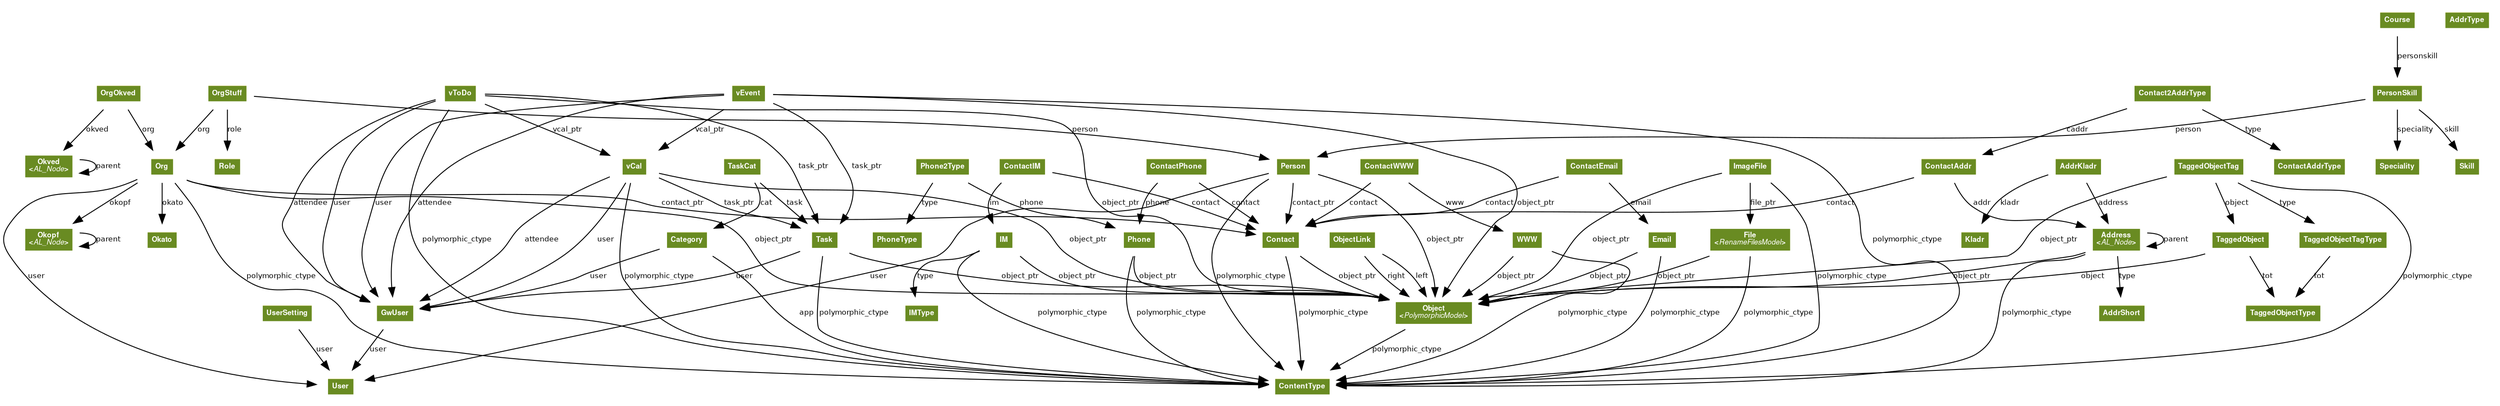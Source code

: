 
digraph name {
  fontname = "Helvetica"
  fontsize = 8
  size="100,100"

  node [
    fontname = "Helvetica"
    fontsize = 8
    shape = "plaintext"
  ]
  edge [
    fontname = "Helvetica"
    fontsize = 8
  ]





  
    apps_gw_models_GwUser [label=<
    <TABLE BGCOLOR="palegoldenrod" BORDER="0" CELLBORDER="0" CELLSPACING="0">
     <TR><TD COLSPAN="2" CELLPADDING="4" ALIGN="CENTER" BGCOLOR="olivedrab4"
     ><FONT FACE="Helvetica Bold" COLOR="white"
     >GwUser</FONT></TD></TR>

    
    </TABLE>
    >]
  
    apps_gw_models_UserSetting [label=<
    <TABLE BGCOLOR="palegoldenrod" BORDER="0" CELLBORDER="0" CELLSPACING="0">
     <TR><TD COLSPAN="2" CELLPADDING="4" ALIGN="CENTER" BGCOLOR="olivedrab4"
     ><FONT FACE="Helvetica Bold" COLOR="white"
     >UserSetting</FONT></TD></TR>

    
    </TABLE>
    >]
  
    apps_gw_models_Object [label=<
    <TABLE BGCOLOR="palegoldenrod" BORDER="0" CELLBORDER="0" CELLSPACING="0">
     <TR><TD COLSPAN="2" CELLPADDING="4" ALIGN="CENTER" BGCOLOR="olivedrab4"
     ><FONT FACE="Helvetica Bold" COLOR="white"
     >Object<BR/>&lt;<FONT FACE="Helvetica Italic">PolymorphicModel</FONT>&gt;</FONT></TD></TR>

    
    </TABLE>
    >]
  
    apps_gw_models_ObjectLink [label=<
    <TABLE BGCOLOR="palegoldenrod" BORDER="0" CELLBORDER="0" CELLSPACING="0">
     <TR><TD COLSPAN="2" CELLPADDING="4" ALIGN="CENTER" BGCOLOR="olivedrab4"
     ><FONT FACE="Helvetica Bold" COLOR="white"
     >ObjectLink</FONT></TD></TR>

    
    </TABLE>
    >]
  
    apps_gw_models_AddrShort [label=<
    <TABLE BGCOLOR="palegoldenrod" BORDER="0" CELLBORDER="0" CELLSPACING="0">
     <TR><TD COLSPAN="2" CELLPADDING="4" ALIGN="CENTER" BGCOLOR="olivedrab4"
     ><FONT FACE="Helvetica Bold" COLOR="white"
     >AddrShort</FONT></TD></TR>

    
    </TABLE>
    >]
  
    apps_gw_models_AddrType [label=<
    <TABLE BGCOLOR="palegoldenrod" BORDER="0" CELLBORDER="0" CELLSPACING="0">
     <TR><TD COLSPAN="2" CELLPADDING="4" ALIGN="CENTER" BGCOLOR="olivedrab4"
     ><FONT FACE="Helvetica Bold" COLOR="white"
     >AddrType</FONT></TD></TR>

    
    </TABLE>
    >]
  
    apps_gw_models_Address [label=<
    <TABLE BGCOLOR="palegoldenrod" BORDER="0" CELLBORDER="0" CELLSPACING="0">
     <TR><TD COLSPAN="2" CELLPADDING="4" ALIGN="CENTER" BGCOLOR="olivedrab4"
     ><FONT FACE="Helvetica Bold" COLOR="white"
     >Address<BR/>&lt;<FONT FACE="Helvetica Italic">AL_Node</FONT>&gt;</FONT></TD></TR>

    
    </TABLE>
    >]
  
    apps_gw_models_AddrKladr [label=<
    <TABLE BGCOLOR="palegoldenrod" BORDER="0" CELLBORDER="0" CELLSPACING="0">
     <TR><TD COLSPAN="2" CELLPADDING="4" ALIGN="CENTER" BGCOLOR="olivedrab4"
     ><FONT FACE="Helvetica Bold" COLOR="white"
     >AddrKladr</FONT></TD></TR>

    
    </TABLE>
    >]
  
    apps_gw_models_PhoneType [label=<
    <TABLE BGCOLOR="palegoldenrod" BORDER="0" CELLBORDER="0" CELLSPACING="0">
     <TR><TD COLSPAN="2" CELLPADDING="4" ALIGN="CENTER" BGCOLOR="olivedrab4"
     ><FONT FACE="Helvetica Bold" COLOR="white"
     >PhoneType</FONT></TD></TR>

    
    </TABLE>
    >]
  
    apps_gw_models_Phone [label=<
    <TABLE BGCOLOR="palegoldenrod" BORDER="0" CELLBORDER="0" CELLSPACING="0">
     <TR><TD COLSPAN="2" CELLPADDING="4" ALIGN="CENTER" BGCOLOR="olivedrab4"
     ><FONT FACE="Helvetica Bold" COLOR="white"
     >Phone</FONT></TD></TR>

    
    </TABLE>
    >]
  
    apps_gw_models_Phone2Type [label=<
    <TABLE BGCOLOR="palegoldenrod" BORDER="0" CELLBORDER="0" CELLSPACING="0">
     <TR><TD COLSPAN="2" CELLPADDING="4" ALIGN="CENTER" BGCOLOR="olivedrab4"
     ><FONT FACE="Helvetica Bold" COLOR="white"
     >Phone2Type</FONT></TD></TR>

    
    </TABLE>
    >]
  
    apps_gw_models_WWW [label=<
    <TABLE BGCOLOR="palegoldenrod" BORDER="0" CELLBORDER="0" CELLSPACING="0">
     <TR><TD COLSPAN="2" CELLPADDING="4" ALIGN="CENTER" BGCOLOR="olivedrab4"
     ><FONT FACE="Helvetica Bold" COLOR="white"
     >WWW</FONT></TD></TR>

    
    </TABLE>
    >]
  
    apps_gw_models_Email [label=<
    <TABLE BGCOLOR="palegoldenrod" BORDER="0" CELLBORDER="0" CELLSPACING="0">
     <TR><TD COLSPAN="2" CELLPADDING="4" ALIGN="CENTER" BGCOLOR="olivedrab4"
     ><FONT FACE="Helvetica Bold" COLOR="white"
     >Email</FONT></TD></TR>

    
    </TABLE>
    >]
  
    apps_gw_models_IMType [label=<
    <TABLE BGCOLOR="palegoldenrod" BORDER="0" CELLBORDER="0" CELLSPACING="0">
     <TR><TD COLSPAN="2" CELLPADDING="4" ALIGN="CENTER" BGCOLOR="olivedrab4"
     ><FONT FACE="Helvetica Bold" COLOR="white"
     >IMType</FONT></TD></TR>

    
    </TABLE>
    >]
  
    apps_gw_models_IM [label=<
    <TABLE BGCOLOR="palegoldenrod" BORDER="0" CELLBORDER="0" CELLSPACING="0">
     <TR><TD COLSPAN="2" CELLPADDING="4" ALIGN="CENTER" BGCOLOR="olivedrab4"
     ><FONT FACE="Helvetica Bold" COLOR="white"
     >IM</FONT></TD></TR>

    
    </TABLE>
    >]
  
    apps_gw_models_Contact [label=<
    <TABLE BGCOLOR="palegoldenrod" BORDER="0" CELLBORDER="0" CELLSPACING="0">
     <TR><TD COLSPAN="2" CELLPADDING="4" ALIGN="CENTER" BGCOLOR="olivedrab4"
     ><FONT FACE="Helvetica Bold" COLOR="white"
     >Contact</FONT></TD></TR>

    
    </TABLE>
    >]
  
    apps_gw_models_ContactAddrType [label=<
    <TABLE BGCOLOR="palegoldenrod" BORDER="0" CELLBORDER="0" CELLSPACING="0">
     <TR><TD COLSPAN="2" CELLPADDING="4" ALIGN="CENTER" BGCOLOR="olivedrab4"
     ><FONT FACE="Helvetica Bold" COLOR="white"
     >ContactAddrType</FONT></TD></TR>

    
    </TABLE>
    >]
  
    apps_gw_models_ContactAddr [label=<
    <TABLE BGCOLOR="palegoldenrod" BORDER="0" CELLBORDER="0" CELLSPACING="0">
     <TR><TD COLSPAN="2" CELLPADDING="4" ALIGN="CENTER" BGCOLOR="olivedrab4"
     ><FONT FACE="Helvetica Bold" COLOR="white"
     >ContactAddr</FONT></TD></TR>

    
    </TABLE>
    >]
  
    apps_gw_models_Contact2AddrType [label=<
    <TABLE BGCOLOR="palegoldenrod" BORDER="0" CELLBORDER="0" CELLSPACING="0">
     <TR><TD COLSPAN="2" CELLPADDING="4" ALIGN="CENTER" BGCOLOR="olivedrab4"
     ><FONT FACE="Helvetica Bold" COLOR="white"
     >Contact2AddrType</FONT></TD></TR>

    
    </TABLE>
    >]
  
    apps_gw_models_ContactPhone [label=<
    <TABLE BGCOLOR="palegoldenrod" BORDER="0" CELLBORDER="0" CELLSPACING="0">
     <TR><TD COLSPAN="2" CELLPADDING="4" ALIGN="CENTER" BGCOLOR="olivedrab4"
     ><FONT FACE="Helvetica Bold" COLOR="white"
     >ContactPhone</FONT></TD></TR>

    
    </TABLE>
    >]
  
    apps_gw_models_ContactWWW [label=<
    <TABLE BGCOLOR="palegoldenrod" BORDER="0" CELLBORDER="0" CELLSPACING="0">
     <TR><TD COLSPAN="2" CELLPADDING="4" ALIGN="CENTER" BGCOLOR="olivedrab4"
     ><FONT FACE="Helvetica Bold" COLOR="white"
     >ContactWWW</FONT></TD></TR>

    
    </TABLE>
    >]
  
    apps_gw_models_ContactEmail [label=<
    <TABLE BGCOLOR="palegoldenrod" BORDER="0" CELLBORDER="0" CELLSPACING="0">
     <TR><TD COLSPAN="2" CELLPADDING="4" ALIGN="CENTER" BGCOLOR="olivedrab4"
     ><FONT FACE="Helvetica Bold" COLOR="white"
     >ContactEmail</FONT></TD></TR>

    
    </TABLE>
    >]
  
    apps_gw_models_ContactIM [label=<
    <TABLE BGCOLOR="palegoldenrod" BORDER="0" CELLBORDER="0" CELLSPACING="0">
     <TR><TD COLSPAN="2" CELLPADDING="4" ALIGN="CENTER" BGCOLOR="olivedrab4"
     ><FONT FACE="Helvetica Bold" COLOR="white"
     >ContactIM</FONT></TD></TR>

    
    </TABLE>
    >]
  
    apps_gw_models_Okato [label=<
    <TABLE BGCOLOR="palegoldenrod" BORDER="0" CELLBORDER="0" CELLSPACING="0">
     <TR><TD COLSPAN="2" CELLPADDING="4" ALIGN="CENTER" BGCOLOR="olivedrab4"
     ><FONT FACE="Helvetica Bold" COLOR="white"
     >Okato</FONT></TD></TR>

    
    </TABLE>
    >]
  
    apps_gw_models_Okopf [label=<
    <TABLE BGCOLOR="palegoldenrod" BORDER="0" CELLBORDER="0" CELLSPACING="0">
     <TR><TD COLSPAN="2" CELLPADDING="4" ALIGN="CENTER" BGCOLOR="olivedrab4"
     ><FONT FACE="Helvetica Bold" COLOR="white"
     >Okopf<BR/>&lt;<FONT FACE="Helvetica Italic">AL_Node</FONT>&gt;</FONT></TD></TR>

    
    </TABLE>
    >]
  
    apps_gw_models_Okved [label=<
    <TABLE BGCOLOR="palegoldenrod" BORDER="0" CELLBORDER="0" CELLSPACING="0">
     <TR><TD COLSPAN="2" CELLPADDING="4" ALIGN="CENTER" BGCOLOR="olivedrab4"
     ><FONT FACE="Helvetica Bold" COLOR="white"
     >Okved<BR/>&lt;<FONT FACE="Helvetica Italic">AL_Node</FONT>&gt;</FONT></TD></TR>

    
    </TABLE>
    >]
  
    apps_gw_models_Speciality [label=<
    <TABLE BGCOLOR="palegoldenrod" BORDER="0" CELLBORDER="0" CELLSPACING="0">
     <TR><TD COLSPAN="2" CELLPADDING="4" ALIGN="CENTER" BGCOLOR="olivedrab4"
     ><FONT FACE="Helvetica Bold" COLOR="white"
     >Speciality</FONT></TD></TR>

    
    </TABLE>
    >]
  
    apps_gw_models_Skill [label=<
    <TABLE BGCOLOR="palegoldenrod" BORDER="0" CELLBORDER="0" CELLSPACING="0">
     <TR><TD COLSPAN="2" CELLPADDING="4" ALIGN="CENTER" BGCOLOR="olivedrab4"
     ><FONT FACE="Helvetica Bold" COLOR="white"
     >Skill</FONT></TD></TR>

    
    </TABLE>
    >]
  
    apps_gw_models_Role [label=<
    <TABLE BGCOLOR="palegoldenrod" BORDER="0" CELLBORDER="0" CELLSPACING="0">
     <TR><TD COLSPAN="2" CELLPADDING="4" ALIGN="CENTER" BGCOLOR="olivedrab4"
     ><FONT FACE="Helvetica Bold" COLOR="white"
     >Role</FONT></TD></TR>

    
    </TABLE>
    >]
  
    apps_gw_models_Person [label=<
    <TABLE BGCOLOR="palegoldenrod" BORDER="0" CELLBORDER="0" CELLSPACING="0">
     <TR><TD COLSPAN="2" CELLPADDING="4" ALIGN="CENTER" BGCOLOR="olivedrab4"
     ><FONT FACE="Helvetica Bold" COLOR="white"
     >Person</FONT></TD></TR>

    
    </TABLE>
    >]
  
    apps_gw_models_PersonSkill [label=<
    <TABLE BGCOLOR="palegoldenrod" BORDER="0" CELLBORDER="0" CELLSPACING="0">
     <TR><TD COLSPAN="2" CELLPADDING="4" ALIGN="CENTER" BGCOLOR="olivedrab4"
     ><FONT FACE="Helvetica Bold" COLOR="white"
     >PersonSkill</FONT></TD></TR>

    
    </TABLE>
    >]
  
    apps_gw_models_Course [label=<
    <TABLE BGCOLOR="palegoldenrod" BORDER="0" CELLBORDER="0" CELLSPACING="0">
     <TR><TD COLSPAN="2" CELLPADDING="4" ALIGN="CENTER" BGCOLOR="olivedrab4"
     ><FONT FACE="Helvetica Bold" COLOR="white"
     >Course</FONT></TD></TR>

    
    </TABLE>
    >]
  
    apps_gw_models_Org [label=<
    <TABLE BGCOLOR="palegoldenrod" BORDER="0" CELLBORDER="0" CELLSPACING="0">
     <TR><TD COLSPAN="2" CELLPADDING="4" ALIGN="CENTER" BGCOLOR="olivedrab4"
     ><FONT FACE="Helvetica Bold" COLOR="white"
     >Org</FONT></TD></TR>

    
    </TABLE>
    >]
  
    apps_gw_models_OrgOkved [label=<
    <TABLE BGCOLOR="palegoldenrod" BORDER="0" CELLBORDER="0" CELLSPACING="0">
     <TR><TD COLSPAN="2" CELLPADDING="4" ALIGN="CENTER" BGCOLOR="olivedrab4"
     ><FONT FACE="Helvetica Bold" COLOR="white"
     >OrgOkved</FONT></TD></TR>

    
    </TABLE>
    >]
  
    apps_gw_models_OrgStuff [label=<
    <TABLE BGCOLOR="palegoldenrod" BORDER="0" CELLBORDER="0" CELLSPACING="0">
     <TR><TD COLSPAN="2" CELLPADDING="4" ALIGN="CENTER" BGCOLOR="olivedrab4"
     ><FONT FACE="Helvetica Bold" COLOR="white"
     >OrgStuff</FONT></TD></TR>

    
    </TABLE>
    >]
  
    apps_gw_models_Category [label=<
    <TABLE BGCOLOR="palegoldenrod" BORDER="0" CELLBORDER="0" CELLSPACING="0">
     <TR><TD COLSPAN="2" CELLPADDING="4" ALIGN="CENTER" BGCOLOR="olivedrab4"
     ><FONT FACE="Helvetica Bold" COLOR="white"
     >Category</FONT></TD></TR>

    
    </TABLE>
    >]
  
    apps_gw_models_Task [label=<
    <TABLE BGCOLOR="palegoldenrod" BORDER="0" CELLBORDER="0" CELLSPACING="0">
     <TR><TD COLSPAN="2" CELLPADDING="4" ALIGN="CENTER" BGCOLOR="olivedrab4"
     ><FONT FACE="Helvetica Bold" COLOR="white"
     >Task</FONT></TD></TR>

    
    </TABLE>
    >]
  
    apps_gw_models_TaskCat [label=<
    <TABLE BGCOLOR="palegoldenrod" BORDER="0" CELLBORDER="0" CELLSPACING="0">
     <TR><TD COLSPAN="2" CELLPADDING="4" ALIGN="CENTER" BGCOLOR="olivedrab4"
     ><FONT FACE="Helvetica Bold" COLOR="white"
     >TaskCat</FONT></TD></TR>

    
    </TABLE>
    >]
  
    apps_gw_models_vCal [label=<
    <TABLE BGCOLOR="palegoldenrod" BORDER="0" CELLBORDER="0" CELLSPACING="0">
     <TR><TD COLSPAN="2" CELLPADDING="4" ALIGN="CENTER" BGCOLOR="olivedrab4"
     ><FONT FACE="Helvetica Bold" COLOR="white"
     >vCal</FONT></TD></TR>

    
    </TABLE>
    >]
  
    apps_gw_models_vToDo [label=<
    <TABLE BGCOLOR="palegoldenrod" BORDER="0" CELLBORDER="0" CELLSPACING="0">
     <TR><TD COLSPAN="2" CELLPADDING="4" ALIGN="CENTER" BGCOLOR="olivedrab4"
     ><FONT FACE="Helvetica Bold" COLOR="white"
     >vToDo</FONT></TD></TR>

    
    </TABLE>
    >]
  
    apps_gw_models_vEvent [label=<
    <TABLE BGCOLOR="palegoldenrod" BORDER="0" CELLBORDER="0" CELLSPACING="0">
     <TR><TD COLSPAN="2" CELLPADDING="4" ALIGN="CENTER" BGCOLOR="olivedrab4"
     ><FONT FACE="Helvetica Bold" COLOR="white"
     >vEvent</FONT></TD></TR>

    
    </TABLE>
    >]
  
    apps_gw_models_File [label=<
    <TABLE BGCOLOR="palegoldenrod" BORDER="0" CELLBORDER="0" CELLSPACING="0">
     <TR><TD COLSPAN="2" CELLPADDING="4" ALIGN="CENTER" BGCOLOR="olivedrab4"
     ><FONT FACE="Helvetica Bold" COLOR="white"
     >File<BR/>&lt;<FONT FACE="Helvetica Italic">RenameFilesModel</FONT>&gt;</FONT></TD></TR>

    
    </TABLE>
    >]
  
    apps_gw_models_ImageFile [label=<
    <TABLE BGCOLOR="palegoldenrod" BORDER="0" CELLBORDER="0" CELLSPACING="0">
     <TR><TD COLSPAN="2" CELLPADDING="4" ALIGN="CENTER" BGCOLOR="olivedrab4"
     ><FONT FACE="Helvetica Bold" COLOR="white"
     >ImageFile</FONT></TD></TR>

    
    </TABLE>
    >]
  
    apps_gw_models_TaggedObjectType [label=<
    <TABLE BGCOLOR="palegoldenrod" BORDER="0" CELLBORDER="0" CELLSPACING="0">
     <TR><TD COLSPAN="2" CELLPADDING="4" ALIGN="CENTER" BGCOLOR="olivedrab4"
     ><FONT FACE="Helvetica Bold" COLOR="white"
     >TaggedObjectType</FONT></TD></TR>

    
    </TABLE>
    >]
  
    apps_gw_models_TaggedObjectTagType [label=<
    <TABLE BGCOLOR="palegoldenrod" BORDER="0" CELLBORDER="0" CELLSPACING="0">
     <TR><TD COLSPAN="2" CELLPADDING="4" ALIGN="CENTER" BGCOLOR="olivedrab4"
     ><FONT FACE="Helvetica Bold" COLOR="white"
     >TaggedObjectTagType</FONT></TD></TR>

    
    </TABLE>
    >]
  
    apps_gw_models_TaggedObject [label=<
    <TABLE BGCOLOR="palegoldenrod" BORDER="0" CELLBORDER="0" CELLSPACING="0">
     <TR><TD COLSPAN="2" CELLPADDING="4" ALIGN="CENTER" BGCOLOR="olivedrab4"
     ><FONT FACE="Helvetica Bold" COLOR="white"
     >TaggedObject</FONT></TD></TR>

    
    </TABLE>
    >]
  
    apps_gw_models_TaggedObjectTag [label=<
    <TABLE BGCOLOR="palegoldenrod" BORDER="0" CELLBORDER="0" CELLSPACING="0">
     <TR><TD COLSPAN="2" CELLPADDING="4" ALIGN="CENTER" BGCOLOR="olivedrab4"
     ><FONT FACE="Helvetica Bold" COLOR="white"
     >TaggedObjectTag</FONT></TD></TR>

    
    </TABLE>
    >]
  




  
    
    
    django_contrib_auth_models_User [label=<
        <TABLE BGCOLOR="palegoldenrod" BORDER="0" CELLBORDER="0" CELLSPACING="0">
        <TR><TD COLSPAN="2" CELLPADDING="4" ALIGN="CENTER" BGCOLOR="olivedrab4"
        ><FONT FACE="Helvetica Bold" COLOR="white"
        >User</FONT></TD></TR>
        </TABLE>
        >]
    
    apps_gw_models_GwUser -> django_contrib_auth_models_User
    [label="user"] ;
    
  
    
    
    django_contrib_auth_models_User [label=<
        <TABLE BGCOLOR="palegoldenrod" BORDER="0" CELLBORDER="0" CELLSPACING="0">
        <TR><TD COLSPAN="2" CELLPADDING="4" ALIGN="CENTER" BGCOLOR="olivedrab4"
        ><FONT FACE="Helvetica Bold" COLOR="white"
        >User</FONT></TD></TR>
        </TABLE>
        >]
    
    apps_gw_models_UserSetting -> django_contrib_auth_models_User
    [label="user"] ;
    
  
    
    
    django_contrib_contenttypes_models_ContentType [label=<
        <TABLE BGCOLOR="palegoldenrod" BORDER="0" CELLBORDER="0" CELLSPACING="0">
        <TR><TD COLSPAN="2" CELLPADDING="4" ALIGN="CENTER" BGCOLOR="olivedrab4"
        ><FONT FACE="Helvetica Bold" COLOR="white"
        >ContentType</FONT></TD></TR>
        </TABLE>
        >]
    
    apps_gw_models_Object -> django_contrib_contenttypes_models_ContentType
    [label="polymorphic_ctype"] ;
    
  
    
    
    apps_gw_models_ObjectLink -> apps_gw_models_Object
    [label="left"] ;
    
    
    apps_gw_models_ObjectLink -> apps_gw_models_Object
    [label="right"] ;
    
  
    
  
    
  
    
    
    django_contrib_contenttypes_models_ContentType [label=<
        <TABLE BGCOLOR="palegoldenrod" BORDER="0" CELLBORDER="0" CELLSPACING="0">
        <TR><TD COLSPAN="2" CELLPADDING="4" ALIGN="CENTER" BGCOLOR="olivedrab4"
        ><FONT FACE="Helvetica Bold" COLOR="white"
        >ContentType</FONT></TD></TR>
        </TABLE>
        >]
    
    apps_gw_models_Address -> django_contrib_contenttypes_models_ContentType
    [label="polymorphic_ctype"] ;
    
    
    apps_gw_models_Address -> apps_gw_models_Object
    [label="object_ptr"] ;
    
    
    apps_gw_models_Address -> apps_gw_models_AddrShort
    [label="type"] ;
    
    
    apps_gw_models_Address -> apps_gw_models_Address
    [label="parent"] ;
    
  
    
    
    apps_gw_models_AddrKladr -> apps_gw_models_Address
    [label="address"] ;
    
    
    apps_ref_models_Kladr [label=<
        <TABLE BGCOLOR="palegoldenrod" BORDER="0" CELLBORDER="0" CELLSPACING="0">
        <TR><TD COLSPAN="2" CELLPADDING="4" ALIGN="CENTER" BGCOLOR="olivedrab4"
        ><FONT FACE="Helvetica Bold" COLOR="white"
        >Kladr</FONT></TD></TR>
        </TABLE>
        >]
    
    apps_gw_models_AddrKladr -> apps_ref_models_Kladr
    [label="kladr"] ;
    
  
    
  
    
    
    django_contrib_contenttypes_models_ContentType [label=<
        <TABLE BGCOLOR="palegoldenrod" BORDER="0" CELLBORDER="0" CELLSPACING="0">
        <TR><TD COLSPAN="2" CELLPADDING="4" ALIGN="CENTER" BGCOLOR="olivedrab4"
        ><FONT FACE="Helvetica Bold" COLOR="white"
        >ContentType</FONT></TD></TR>
        </TABLE>
        >]
    
    apps_gw_models_Phone -> django_contrib_contenttypes_models_ContentType
    [label="polymorphic_ctype"] ;
    
    
    apps_gw_models_Phone -> apps_gw_models_Object
    [label="object_ptr"] ;
    
  
    
    
    apps_gw_models_Phone2Type -> apps_gw_models_PhoneType
    [label="type"] ;
    
    
    apps_gw_models_Phone2Type -> apps_gw_models_Phone
    [label="phone"] ;
    
  
    
    
    django_contrib_contenttypes_models_ContentType [label=<
        <TABLE BGCOLOR="palegoldenrod" BORDER="0" CELLBORDER="0" CELLSPACING="0">
        <TR><TD COLSPAN="2" CELLPADDING="4" ALIGN="CENTER" BGCOLOR="olivedrab4"
        ><FONT FACE="Helvetica Bold" COLOR="white"
        >ContentType</FONT></TD></TR>
        </TABLE>
        >]
    
    apps_gw_models_WWW -> django_contrib_contenttypes_models_ContentType
    [label="polymorphic_ctype"] ;
    
    
    apps_gw_models_WWW -> apps_gw_models_Object
    [label="object_ptr"] ;
    
  
    
    
    django_contrib_contenttypes_models_ContentType [label=<
        <TABLE BGCOLOR="palegoldenrod" BORDER="0" CELLBORDER="0" CELLSPACING="0">
        <TR><TD COLSPAN="2" CELLPADDING="4" ALIGN="CENTER" BGCOLOR="olivedrab4"
        ><FONT FACE="Helvetica Bold" COLOR="white"
        >ContentType</FONT></TD></TR>
        </TABLE>
        >]
    
    apps_gw_models_Email -> django_contrib_contenttypes_models_ContentType
    [label="polymorphic_ctype"] ;
    
    
    apps_gw_models_Email -> apps_gw_models_Object
    [label="object_ptr"] ;
    
  
    
  
    
    
    django_contrib_contenttypes_models_ContentType [label=<
        <TABLE BGCOLOR="palegoldenrod" BORDER="0" CELLBORDER="0" CELLSPACING="0">
        <TR><TD COLSPAN="2" CELLPADDING="4" ALIGN="CENTER" BGCOLOR="olivedrab4"
        ><FONT FACE="Helvetica Bold" COLOR="white"
        >ContentType</FONT></TD></TR>
        </TABLE>
        >]
    
    apps_gw_models_IM -> django_contrib_contenttypes_models_ContentType
    [label="polymorphic_ctype"] ;
    
    
    apps_gw_models_IM -> apps_gw_models_Object
    [label="object_ptr"] ;
    
    
    apps_gw_models_IM -> apps_gw_models_IMType
    [label="type"] ;
    
  
    
    
    django_contrib_contenttypes_models_ContentType [label=<
        <TABLE BGCOLOR="palegoldenrod" BORDER="0" CELLBORDER="0" CELLSPACING="0">
        <TR><TD COLSPAN="2" CELLPADDING="4" ALIGN="CENTER" BGCOLOR="olivedrab4"
        ><FONT FACE="Helvetica Bold" COLOR="white"
        >ContentType</FONT></TD></TR>
        </TABLE>
        >]
    
    apps_gw_models_Contact -> django_contrib_contenttypes_models_ContentType
    [label="polymorphic_ctype"] ;
    
    
    apps_gw_models_Contact -> apps_gw_models_Object
    [label="object_ptr"] ;
    
  
    
  
    
    
    apps_gw_models_ContactAddr -> apps_gw_models_Contact
    [label="contact"] ;
    
    
    apps_gw_models_ContactAddr -> apps_gw_models_Address
    [label="addr"] ;
    
  
    
    
    apps_gw_models_Contact2AddrType -> apps_gw_models_ContactAddrType
    [label="type"] ;
    
    
    apps_gw_models_Contact2AddrType -> apps_gw_models_ContactAddr
    [label="caddr"] ;
    
  
    
    
    apps_gw_models_ContactPhone -> apps_gw_models_Contact
    [label="contact"] ;
    
    
    apps_gw_models_ContactPhone -> apps_gw_models_Phone
    [label="phone"] ;
    
  
    
    
    apps_gw_models_ContactWWW -> apps_gw_models_Contact
    [label="contact"] ;
    
    
    apps_gw_models_ContactWWW -> apps_gw_models_WWW
    [label="www"] ;
    
  
    
    
    apps_gw_models_ContactEmail -> apps_gw_models_Contact
    [label="contact"] ;
    
    
    apps_gw_models_ContactEmail -> apps_gw_models_Email
    [label="email"] ;
    
  
    
    
    apps_gw_models_ContactIM -> apps_gw_models_Contact
    [label="contact"] ;
    
    
    apps_gw_models_ContactIM -> apps_gw_models_IM
    [label="im"] ;
    
  
    
  
    
    
    apps_gw_models_Okopf -> apps_gw_models_Okopf
    [label="parent"] ;
    
  
    
    
    apps_gw_models_Okved -> apps_gw_models_Okved
    [label="parent"] ;
    
  
    
  
    
  
    
  
    
    
    django_contrib_contenttypes_models_ContentType [label=<
        <TABLE BGCOLOR="palegoldenrod" BORDER="0" CELLBORDER="0" CELLSPACING="0">
        <TR><TD COLSPAN="2" CELLPADDING="4" ALIGN="CENTER" BGCOLOR="olivedrab4"
        ><FONT FACE="Helvetica Bold" COLOR="white"
        >ContentType</FONT></TD></TR>
        </TABLE>
        >]
    
    apps_gw_models_Person -> django_contrib_contenttypes_models_ContentType
    [label="polymorphic_ctype"] ;
    
    
    apps_gw_models_Person -> apps_gw_models_Object
    [label="object_ptr"] ;
    
    
    apps_gw_models_Person -> apps_gw_models_Contact
    [label="contact_ptr"] ;
    
    
    django_contrib_auth_models_User [label=<
        <TABLE BGCOLOR="palegoldenrod" BORDER="0" CELLBORDER="0" CELLSPACING="0">
        <TR><TD COLSPAN="2" CELLPADDING="4" ALIGN="CENTER" BGCOLOR="olivedrab4"
        ><FONT FACE="Helvetica Bold" COLOR="white"
        >User</FONT></TD></TR>
        </TABLE>
        >]
    
    apps_gw_models_Person -> django_contrib_auth_models_User
    [label="user"] ;
    
  
    
    
    apps_gw_models_PersonSkill -> apps_gw_models_Person
    [label="person"] ;
    
    
    apps_gw_models_PersonSkill -> apps_gw_models_Speciality
    [label="speciality"] ;
    
    
    apps_gw_models_PersonSkill -> apps_gw_models_Skill
    [label="skill"] ;
    
  
    
    
    apps_gw_models_Course -> apps_gw_models_PersonSkill
    [label="personskill"] ;
    
  
    
    
    django_contrib_contenttypes_models_ContentType [label=<
        <TABLE BGCOLOR="palegoldenrod" BORDER="0" CELLBORDER="0" CELLSPACING="0">
        <TR><TD COLSPAN="2" CELLPADDING="4" ALIGN="CENTER" BGCOLOR="olivedrab4"
        ><FONT FACE="Helvetica Bold" COLOR="white"
        >ContentType</FONT></TD></TR>
        </TABLE>
        >]
    
    apps_gw_models_Org -> django_contrib_contenttypes_models_ContentType
    [label="polymorphic_ctype"] ;
    
    
    apps_gw_models_Org -> apps_gw_models_Object
    [label="object_ptr"] ;
    
    
    apps_gw_models_Org -> apps_gw_models_Contact
    [label="contact_ptr"] ;
    
    
    apps_gw_models_Org -> apps_gw_models_Okopf
    [label="okopf"] ;
    
    
    apps_gw_models_Org -> apps_gw_models_Okato
    [label="okato"] ;
    
    
    django_contrib_auth_models_User [label=<
        <TABLE BGCOLOR="palegoldenrod" BORDER="0" CELLBORDER="0" CELLSPACING="0">
        <TR><TD COLSPAN="2" CELLPADDING="4" ALIGN="CENTER" BGCOLOR="olivedrab4"
        ><FONT FACE="Helvetica Bold" COLOR="white"
        >User</FONT></TD></TR>
        </TABLE>
        >]
    
    apps_gw_models_Org -> django_contrib_auth_models_User
    [label="user"] ;
    
  
    
    
    apps_gw_models_OrgOkved -> apps_gw_models_Org
    [label="org"] ;
    
    
    apps_gw_models_OrgOkved -> apps_gw_models_Okved
    [label="okved"] ;
    
  
    
    
    apps_gw_models_OrgStuff -> apps_gw_models_Org
    [label="org"] ;
    
    
    apps_gw_models_OrgStuff -> apps_gw_models_Role
    [label="role"] ;
    
    
    apps_gw_models_OrgStuff -> apps_gw_models_Person
    [label="person"] ;
    
  
    
    
    apps_gw_models_Category -> apps_gw_models_GwUser
    [label="user"] ;
    
    
    django_contrib_contenttypes_models_ContentType [label=<
        <TABLE BGCOLOR="palegoldenrod" BORDER="0" CELLBORDER="0" CELLSPACING="0">
        <TR><TD COLSPAN="2" CELLPADDING="4" ALIGN="CENTER" BGCOLOR="olivedrab4"
        ><FONT FACE="Helvetica Bold" COLOR="white"
        >ContentType</FONT></TD></TR>
        </TABLE>
        >]
    
    apps_gw_models_Category -> django_contrib_contenttypes_models_ContentType
    [label="app"] ;
    
  
    
    
    django_contrib_contenttypes_models_ContentType [label=<
        <TABLE BGCOLOR="palegoldenrod" BORDER="0" CELLBORDER="0" CELLSPACING="0">
        <TR><TD COLSPAN="2" CELLPADDING="4" ALIGN="CENTER" BGCOLOR="olivedrab4"
        ><FONT FACE="Helvetica Bold" COLOR="white"
        >ContentType</FONT></TD></TR>
        </TABLE>
        >]
    
    apps_gw_models_Task -> django_contrib_contenttypes_models_ContentType
    [label="polymorphic_ctype"] ;
    
    
    apps_gw_models_Task -> apps_gw_models_Object
    [label="object_ptr"] ;
    
    
    apps_gw_models_Task -> apps_gw_models_GwUser
    [label="user"] ;
    
  
    
    
    apps_gw_models_TaskCat -> apps_gw_models_Task
    [label="task"] ;
    
    
    apps_gw_models_TaskCat -> apps_gw_models_Category
    [label="cat"] ;
    
  
    
    
    django_contrib_contenttypes_models_ContentType [label=<
        <TABLE BGCOLOR="palegoldenrod" BORDER="0" CELLBORDER="0" CELLSPACING="0">
        <TR><TD COLSPAN="2" CELLPADDING="4" ALIGN="CENTER" BGCOLOR="olivedrab4"
        ><FONT FACE="Helvetica Bold" COLOR="white"
        >ContentType</FONT></TD></TR>
        </TABLE>
        >]
    
    apps_gw_models_vCal -> django_contrib_contenttypes_models_ContentType
    [label="polymorphic_ctype"] ;
    
    
    apps_gw_models_vCal -> apps_gw_models_Object
    [label="object_ptr"] ;
    
    
    apps_gw_models_vCal -> apps_gw_models_GwUser
    [label="user"] ;
    
    
    apps_gw_models_vCal -> apps_gw_models_Task
    [label="task_ptr"] ;
    
    
    apps_gw_models_vCal -> apps_gw_models_GwUser
    [label="attendee"] ;
    
  
    
    
    django_contrib_contenttypes_models_ContentType [label=<
        <TABLE BGCOLOR="palegoldenrod" BORDER="0" CELLBORDER="0" CELLSPACING="0">
        <TR><TD COLSPAN="2" CELLPADDING="4" ALIGN="CENTER" BGCOLOR="olivedrab4"
        ><FONT FACE="Helvetica Bold" COLOR="white"
        >ContentType</FONT></TD></TR>
        </TABLE>
        >]
    
    apps_gw_models_vToDo -> django_contrib_contenttypes_models_ContentType
    [label="polymorphic_ctype"] ;
    
    
    apps_gw_models_vToDo -> apps_gw_models_Object
    [label="object_ptr"] ;
    
    
    apps_gw_models_vToDo -> apps_gw_models_GwUser
    [label="user"] ;
    
    
    apps_gw_models_vToDo -> apps_gw_models_Task
    [label="task_ptr"] ;
    
    
    apps_gw_models_vToDo -> apps_gw_models_GwUser
    [label="attendee"] ;
    
    
    apps_gw_models_vToDo -> apps_gw_models_vCal
    [label="vcal_ptr"] ;
    
  
    
    
    django_contrib_contenttypes_models_ContentType [label=<
        <TABLE BGCOLOR="palegoldenrod" BORDER="0" CELLBORDER="0" CELLSPACING="0">
        <TR><TD COLSPAN="2" CELLPADDING="4" ALIGN="CENTER" BGCOLOR="olivedrab4"
        ><FONT FACE="Helvetica Bold" COLOR="white"
        >ContentType</FONT></TD></TR>
        </TABLE>
        >]
    
    apps_gw_models_vEvent -> django_contrib_contenttypes_models_ContentType
    [label="polymorphic_ctype"] ;
    
    
    apps_gw_models_vEvent -> apps_gw_models_Object
    [label="object_ptr"] ;
    
    
    apps_gw_models_vEvent -> apps_gw_models_GwUser
    [label="user"] ;
    
    
    apps_gw_models_vEvent -> apps_gw_models_Task
    [label="task_ptr"] ;
    
    
    apps_gw_models_vEvent -> apps_gw_models_GwUser
    [label="attendee"] ;
    
    
    apps_gw_models_vEvent -> apps_gw_models_vCal
    [label="vcal_ptr"] ;
    
  
    
    
    django_contrib_contenttypes_models_ContentType [label=<
        <TABLE BGCOLOR="palegoldenrod" BORDER="0" CELLBORDER="0" CELLSPACING="0">
        <TR><TD COLSPAN="2" CELLPADDING="4" ALIGN="CENTER" BGCOLOR="olivedrab4"
        ><FONT FACE="Helvetica Bold" COLOR="white"
        >ContentType</FONT></TD></TR>
        </TABLE>
        >]
    
    apps_gw_models_File -> django_contrib_contenttypes_models_ContentType
    [label="polymorphic_ctype"] ;
    
    
    apps_gw_models_File -> apps_gw_models_Object
    [label="object_ptr"] ;
    
  
    
    
    django_contrib_contenttypes_models_ContentType [label=<
        <TABLE BGCOLOR="palegoldenrod" BORDER="0" CELLBORDER="0" CELLSPACING="0">
        <TR><TD COLSPAN="2" CELLPADDING="4" ALIGN="CENTER" BGCOLOR="olivedrab4"
        ><FONT FACE="Helvetica Bold" COLOR="white"
        >ContentType</FONT></TD></TR>
        </TABLE>
        >]
    
    apps_gw_models_ImageFile -> django_contrib_contenttypes_models_ContentType
    [label="polymorphic_ctype"] ;
    
    
    apps_gw_models_ImageFile -> apps_gw_models_Object
    [label="object_ptr"] ;
    
    
    apps_gw_models_ImageFile -> apps_gw_models_File
    [label="file_ptr"] ;
    
  
    
  
    
    
    apps_gw_models_TaggedObjectTagType -> apps_gw_models_TaggedObjectType
    [label="tot"] ;
    
  
    
    
    apps_gw_models_TaggedObject -> apps_gw_models_Object
    [label="object"] ;
    
    
    apps_gw_models_TaggedObject -> apps_gw_models_TaggedObjectType
    [label="tot"] ;
    
  
    
    
    django_contrib_contenttypes_models_ContentType [label=<
        <TABLE BGCOLOR="palegoldenrod" BORDER="0" CELLBORDER="0" CELLSPACING="0">
        <TR><TD COLSPAN="2" CELLPADDING="4" ALIGN="CENTER" BGCOLOR="olivedrab4"
        ><FONT FACE="Helvetica Bold" COLOR="white"
        >ContentType</FONT></TD></TR>
        </TABLE>
        >]
    
    apps_gw_models_TaggedObjectTag -> django_contrib_contenttypes_models_ContentType
    [label="polymorphic_ctype"] ;
    
    
    apps_gw_models_TaggedObjectTag -> apps_gw_models_Object
    [label="object_ptr"] ;
    
    
    apps_gw_models_TaggedObjectTag -> apps_gw_models_TaggedObject
    [label="object"] ;
    
    
    apps_gw_models_TaggedObjectTag -> apps_gw_models_TaggedObjectTagType
    [label="type"] ;
    
  


}

